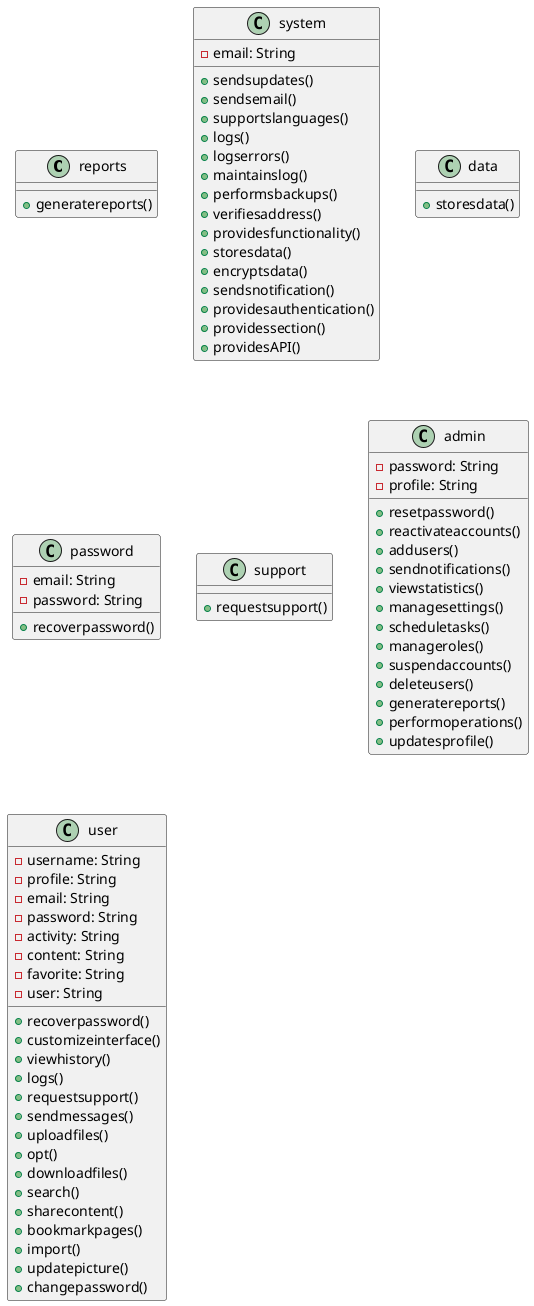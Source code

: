 @startuml

'Classes:
'-------------

class reports {
  + generatereports()
} 

class system {
  - email: String
  + sendsupdates()
  + sendsemail()
  + supportslanguages()
  + logs()
  + logserrors()
  + maintainslog()
  + performsbackups()
  + verifiesaddress()
  + providesfunctionality()
  + storesdata()
  + encryptsdata()
  + sendsnotification()
  + providesauthentication()
  + providessection()
  + providesAPI()
} 

class data {
  + storesdata()
} 

class password {
  - email: String
  - password: String
  + recoverpassword()
} 

class support {
  + requestsupport()
} 

class admin {
  - password: String
  - profile: String
  + resetpassword()
  + reactivateaccounts()
  + addusers()
  + sendnotifications()
  + viewstatistics()
  + managesettings()
  + scheduletasks()
  + manageroles()
  + suspendaccounts()
  + deleteusers()
  + generatereports()
  + performoperations()
  + updatesprofile()
} 

class user {
  - username: String
  - profile: String
  - email: String
  - password: String
  - activity: String
  - content: String
  - favorite: String
  - user: String
  + recoverpassword()
  + customizeinterface()
  + viewhistory()
  + logs()
  + requestsupport()
  + sendmessages()
  + uploadfiles()
  + opt()
  + downloadfiles()
  + search()
  + sharecontent()
  + bookmarkpages()
  + import()
  + updatepicture()
  + changepassword()
} 

'Associations:
'-------------


@enduml 
